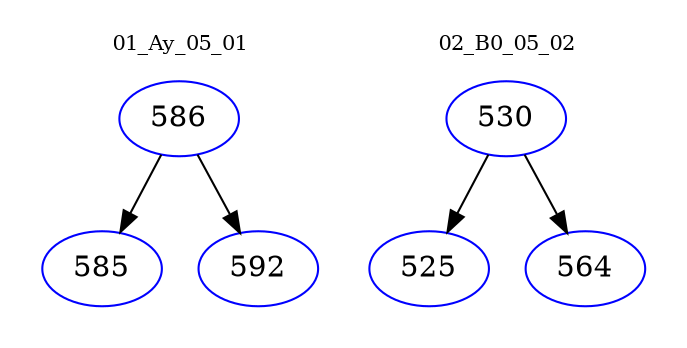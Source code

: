 digraph{
subgraph cluster_0 {
color = white
label = "01_Ay_05_01";
fontsize=10;
T0_586 [label="586", color="blue"]
T0_586 -> T0_585 [color="black"]
T0_585 [label="585", color="blue"]
T0_586 -> T0_592 [color="black"]
T0_592 [label="592", color="blue"]
}
subgraph cluster_1 {
color = white
label = "02_B0_05_02";
fontsize=10;
T1_530 [label="530", color="blue"]
T1_530 -> T1_525 [color="black"]
T1_525 [label="525", color="blue"]
T1_530 -> T1_564 [color="black"]
T1_564 [label="564", color="blue"]
}
}
